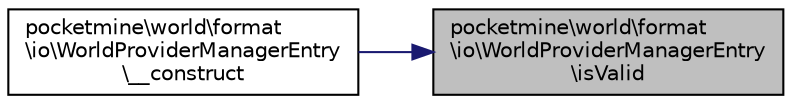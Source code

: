 digraph "pocketmine\world\format\io\WorldProviderManagerEntry\isValid"
{
 // INTERACTIVE_SVG=YES
 // LATEX_PDF_SIZE
  edge [fontname="Helvetica",fontsize="10",labelfontname="Helvetica",labelfontsize="10"];
  node [fontname="Helvetica",fontsize="10",shape=record];
  rankdir="RL";
  Node1 [label="pocketmine\\world\\format\l\\io\\WorldProviderManagerEntry\l\\isValid",height=0.2,width=0.4,color="black", fillcolor="grey75", style="filled", fontcolor="black",tooltip=" "];
  Node1 -> Node2 [dir="back",color="midnightblue",fontsize="10",style="solid",fontname="Helvetica"];
  Node2 [label="pocketmine\\world\\format\l\\io\\WorldProviderManagerEntry\l\\__construct",height=0.2,width=0.4,color="black", fillcolor="white", style="filled",URL="$d8/dfe/classpocketmine_1_1world_1_1format_1_1io_1_1_world_provider_manager_entry.html#a2f2df391a903ede7cdaab77e52c80f9c",tooltip=" "];
}
